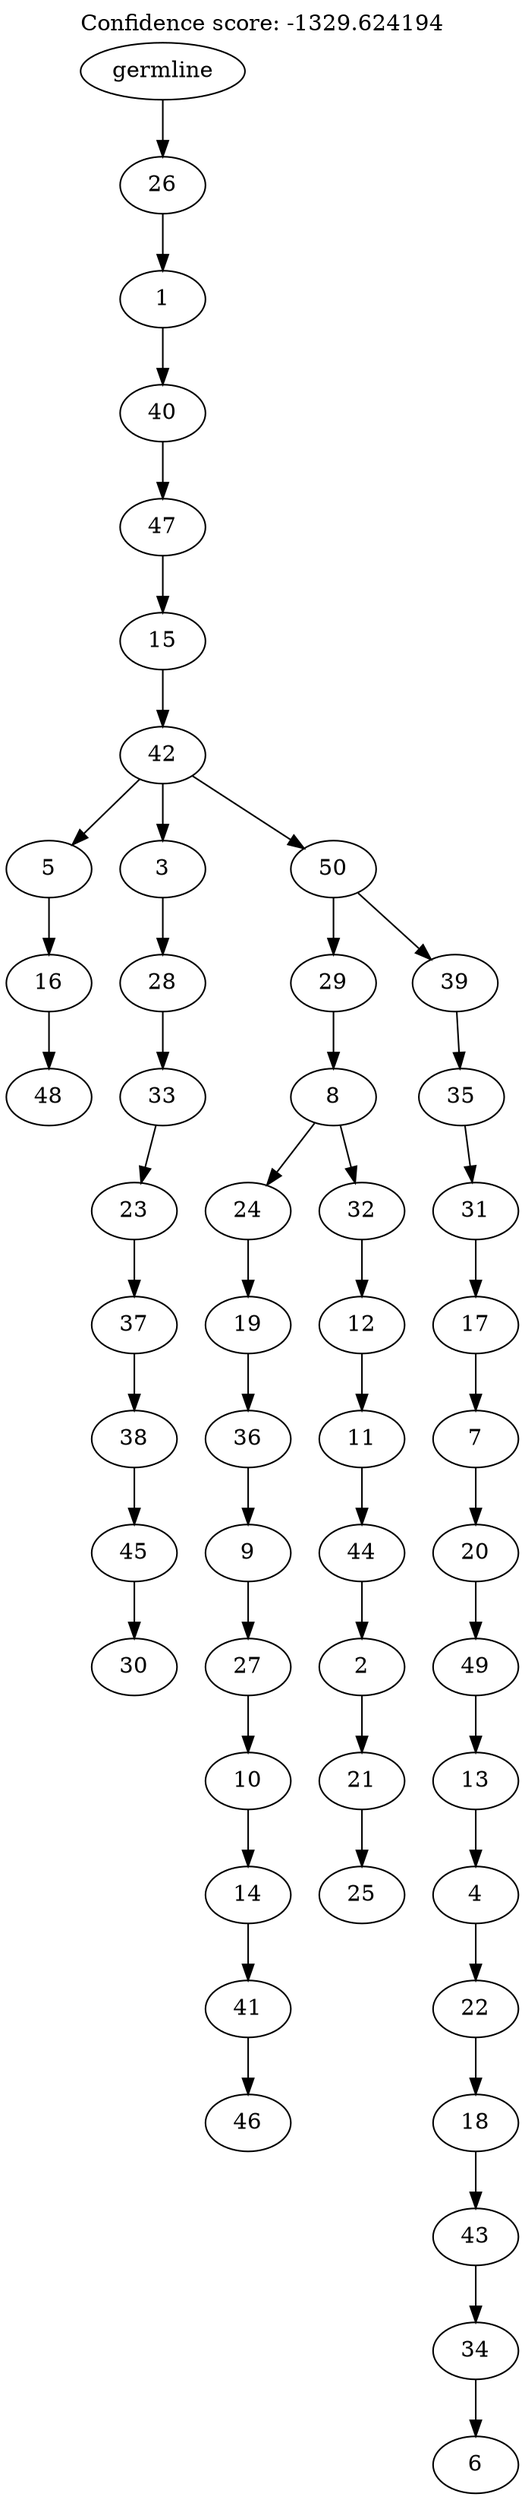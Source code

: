 digraph g {
	"49" -> "50";
	"50" [label="48"];
	"48" -> "49";
	"49" [label="16"];
	"46" -> "47";
	"47" [label="30"];
	"45" -> "46";
	"46" [label="45"];
	"44" -> "45";
	"45" [label="38"];
	"43" -> "44";
	"44" [label="37"];
	"42" -> "43";
	"43" [label="23"];
	"41" -> "42";
	"42" [label="33"];
	"40" -> "41";
	"41" [label="28"];
	"38" -> "39";
	"39" [label="46"];
	"37" -> "38";
	"38" [label="41"];
	"36" -> "37";
	"37" [label="14"];
	"35" -> "36";
	"36" [label="10"];
	"34" -> "35";
	"35" [label="27"];
	"33" -> "34";
	"34" [label="9"];
	"32" -> "33";
	"33" [label="36"];
	"31" -> "32";
	"32" [label="19"];
	"29" -> "30";
	"30" [label="25"];
	"28" -> "29";
	"29" [label="21"];
	"27" -> "28";
	"28" [label="2"];
	"26" -> "27";
	"27" [label="44"];
	"25" -> "26";
	"26" [label="11"];
	"24" -> "25";
	"25" [label="12"];
	"23" -> "24";
	"24" [label="32"];
	"23" -> "31";
	"31" [label="24"];
	"22" -> "23";
	"23" [label="8"];
	"20" -> "21";
	"21" [label="6"];
	"19" -> "20";
	"20" [label="34"];
	"18" -> "19";
	"19" [label="43"];
	"17" -> "18";
	"18" [label="18"];
	"16" -> "17";
	"17" [label="22"];
	"15" -> "16";
	"16" [label="4"];
	"14" -> "15";
	"15" [label="13"];
	"13" -> "14";
	"14" [label="49"];
	"12" -> "13";
	"13" [label="20"];
	"11" -> "12";
	"12" [label="7"];
	"10" -> "11";
	"11" [label="17"];
	"9" -> "10";
	"10" [label="31"];
	"8" -> "9";
	"9" [label="35"];
	"7" -> "8";
	"8" [label="39"];
	"7" -> "22";
	"22" [label="29"];
	"6" -> "7";
	"7" [label="50"];
	"6" -> "40";
	"40" [label="3"];
	"6" -> "48";
	"48" [label="5"];
	"5" -> "6";
	"6" [label="42"];
	"4" -> "5";
	"5" [label="15"];
	"3" -> "4";
	"4" [label="47"];
	"2" -> "3";
	"3" [label="40"];
	"1" -> "2";
	"2" [label="1"];
	"0" -> "1";
	"1" [label="26"];
	"0" [label="germline"];
	labelloc="t";
	label="Confidence score: -1329.624194";
}
